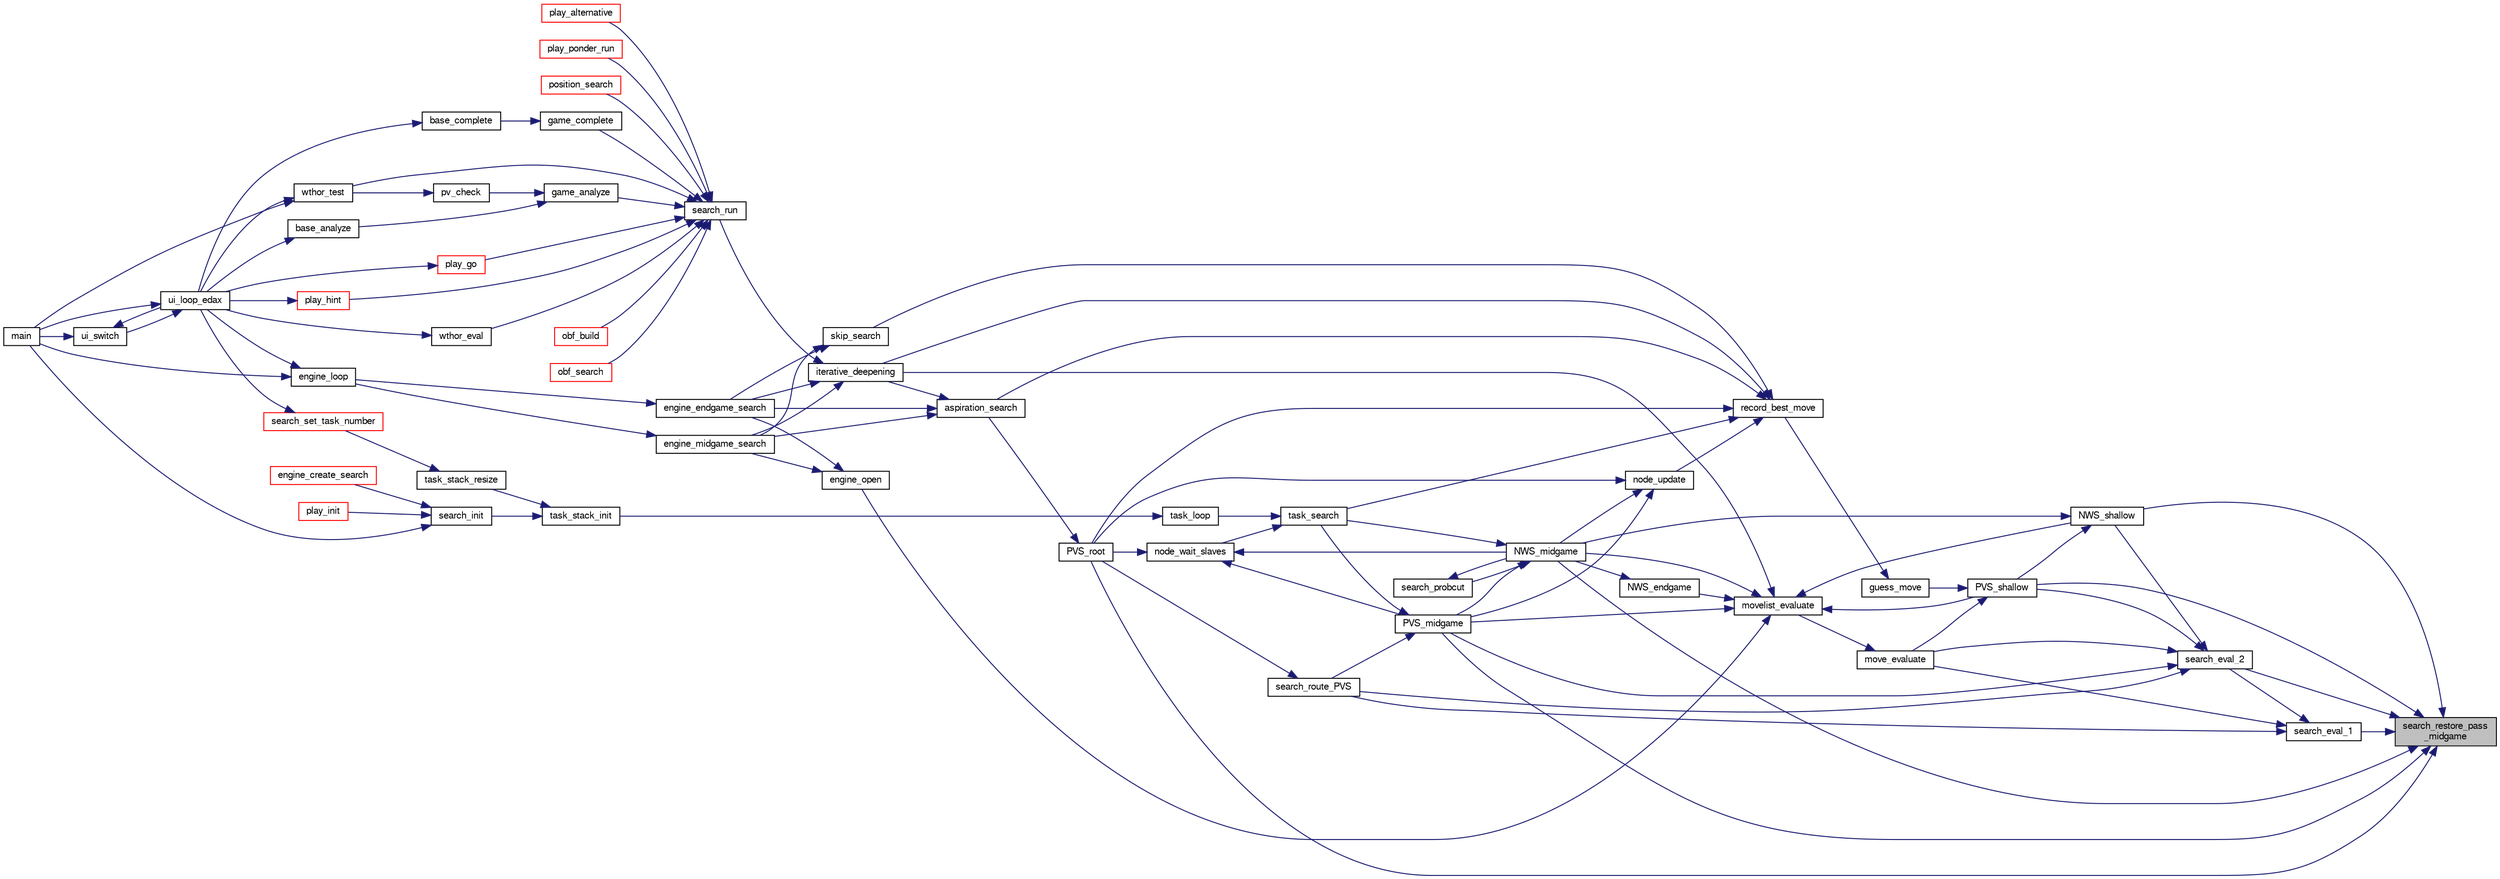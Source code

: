 digraph "search_restore_pass_midgame"
{
 // LATEX_PDF_SIZE
  bgcolor="transparent";
  edge [fontname="FreeSans",fontsize="10",labelfontname="FreeSans",labelfontsize="10"];
  node [fontname="FreeSans",fontsize="10",shape=record];
  rankdir="RL";
  Node1 [label="search_restore_pass\l_midgame",height=0.2,width=0.4,color="black", fillcolor="grey75", style="filled", fontcolor="black",tooltip="Update the search state after a passing move."];
  Node1 -> Node2 [dir="back",color="midnightblue",fontsize="10",style="solid",fontname="FreeSans"];
  Node2 [label="NWS_midgame",height=0.2,width=0.4,color="black",URL="$midgame_8c.html#a124e89d53abb00ee28a9f3135b5682dc",tooltip="Evaluate a midgame position with a Null Window Search algorithm."];
  Node2 -> Node3 [dir="back",color="midnightblue",fontsize="10",style="solid",fontname="FreeSans"];
  Node3 [label="PVS_midgame",height=0.2,width=0.4,color="black",URL="$midgame_8c.html#a356424012da8237d13afb64450c0fb33",tooltip="Evaluate a position with a deep Principal Variation Search algorithm."];
  Node3 -> Node4 [dir="back",color="midnightblue",fontsize="10",style="solid",fontname="FreeSans"];
  Node4 [label="search_route_PVS",height=0.2,width=0.4,color="black",URL="$root_8c.html#ab2e5830644a88819b823d90fd9878d4d",tooltip="Reroute the PVS between midgame,endgame or terminal PVS."];
  Node4 -> Node5 [dir="back",color="midnightblue",fontsize="10",style="solid",fontname="FreeSans"];
  Node5 [label="PVS_root",height=0.2,width=0.4,color="black",URL="$root_8c.html#a1367650ce57b9632f862da187074edb7",tooltip="Principal Variation Search algorithm at the root of the tree."];
  Node5 -> Node6 [dir="back",color="midnightblue",fontsize="10",style="solid",fontname="FreeSans"];
  Node6 [label="aspiration_search",height=0.2,width=0.4,color="black",URL="$root_8c.html#ad7e7acc5e26be0248b45eff34678ee3b",tooltip="Aspiration window."];
  Node6 -> Node7 [dir="back",color="midnightblue",fontsize="10",style="solid",fontname="FreeSans"];
  Node7 [label="engine_endgame_search",height=0.2,width=0.4,color="black",URL="$cassio_8c.html#a59118e647ced4f05560b431b30ad73b9",tooltip="Endgame search."];
  Node7 -> Node8 [dir="back",color="midnightblue",fontsize="10",style="solid",fontname="FreeSans"];
  Node8 [label="engine_loop",height=0.2,width=0.4,color="black",URL="$cassio_8c.html#a3c5b977358cdb105de103ac2c2829f01",tooltip="Loop event."];
  Node8 -> Node9 [dir="back",color="midnightblue",fontsize="10",style="solid",fontname="FreeSans"];
  Node9 [label="main",height=0.2,width=0.4,color="black",URL="$main_8c.html#a3c04138a5bfe5d72780bb7e82a18e627",tooltip="edax main function."];
  Node8 -> Node10 [dir="back",color="midnightblue",fontsize="10",style="solid",fontname="FreeSans"];
  Node10 [label="ui_loop_edax",height=0.2,width=0.4,color="black",URL="$edax_8c.html#a2354b96c7688bae32bedb6203d672f50",tooltip="Loop event."];
  Node10 -> Node9 [dir="back",color="midnightblue",fontsize="10",style="solid",fontname="FreeSans"];
  Node10 -> Node11 [dir="back",color="midnightblue",fontsize="10",style="solid",fontname="FreeSans"];
  Node11 [label="ui_switch",height=0.2,width=0.4,color="black",URL="$ui_8c.html#a4234d6b0fd690186ef0ec2fc2eba2d4d",tooltip="Switch between different User Interface."];
  Node11 -> Node9 [dir="back",color="midnightblue",fontsize="10",style="solid",fontname="FreeSans"];
  Node11 -> Node10 [dir="back",color="midnightblue",fontsize="10",style="solid",fontname="FreeSans"];
  Node6 -> Node12 [dir="back",color="midnightblue",fontsize="10",style="solid",fontname="FreeSans"];
  Node12 [label="engine_midgame_search",height=0.2,width=0.4,color="black",URL="$cassio_8c.html#a71ebe2bfb187238a48c94edd82cb3024",tooltip="Midgame search."];
  Node12 -> Node8 [dir="back",color="midnightblue",fontsize="10",style="solid",fontname="FreeSans"];
  Node6 -> Node13 [dir="back",color="midnightblue",fontsize="10",style="solid",fontname="FreeSans"];
  Node13 [label="iterative_deepening",height=0.2,width=0.4,color="black",URL="$root_8c.html#a0e77250a21e5f5d70917a5356c22f5f3",tooltip="Iterative deepening."];
  Node13 -> Node7 [dir="back",color="midnightblue",fontsize="10",style="solid",fontname="FreeSans"];
  Node13 -> Node12 [dir="back",color="midnightblue",fontsize="10",style="solid",fontname="FreeSans"];
  Node13 -> Node14 [dir="back",color="midnightblue",fontsize="10",style="solid",fontname="FreeSans"];
  Node14 [label="search_run",height=0.2,width=0.4,color="black",URL="$root_8c.html#ae8b727693fc7a90e504bd8abec158c84",tooltip="Search the bestmove of a given board."];
  Node14 -> Node15 [dir="back",color="midnightblue",fontsize="10",style="solid",fontname="FreeSans"];
  Node15 [label="game_analyze",height=0.2,width=0.4,color="black",URL="$game_8c.html#a17775ff0efa3d8592bed935dedb31a45",tooltip="Analyze an endgame."];
  Node15 -> Node16 [dir="back",color="midnightblue",fontsize="10",style="solid",fontname="FreeSans"];
  Node16 [label="base_analyze",height=0.2,width=0.4,color="black",URL="$base_8c.html#a130adf3915feeb8dd21edd8c715c220f",tooltip="Base analysis."];
  Node16 -> Node10 [dir="back",color="midnightblue",fontsize="10",style="solid",fontname="FreeSans"];
  Node15 -> Node17 [dir="back",color="midnightblue",fontsize="10",style="solid",fontname="FreeSans"];
  Node17 [label="pv_check",height=0.2,width=0.4,color="black",URL="$base_8c.html#ae5fd96b2c5fc0853715832158d172eb0",tooltip="Verify that a PV does not contain errors."];
  Node17 -> Node18 [dir="back",color="midnightblue",fontsize="10",style="solid",fontname="FreeSans"];
  Node18 [label="wthor_test",height=0.2,width=0.4,color="black",URL="$base_8c.html#acd4aaf9717e79148da6c763b1c022016",tooltip="Test Search with a wthor base."];
  Node18 -> Node9 [dir="back",color="midnightblue",fontsize="10",style="solid",fontname="FreeSans"];
  Node18 -> Node10 [dir="back",color="midnightblue",fontsize="10",style="solid",fontname="FreeSans"];
  Node14 -> Node19 [dir="back",color="midnightblue",fontsize="10",style="solid",fontname="FreeSans"];
  Node19 [label="game_complete",height=0.2,width=0.4,color="black",URL="$game_8c.html#a2478745958cb21430866a4ea503274df",tooltip="Terminate an unfinished game."];
  Node19 -> Node20 [dir="back",color="midnightblue",fontsize="10",style="solid",fontname="FreeSans"];
  Node20 [label="base_complete",height=0.2,width=0.4,color="black",URL="$base_8c.html#a2aaa6c7fc6111edcd85b623bcd217180",tooltip="Base analysis."];
  Node20 -> Node10 [dir="back",color="midnightblue",fontsize="10",style="solid",fontname="FreeSans"];
  Node14 -> Node21 [dir="back",color="midnightblue",fontsize="10",style="solid",fontname="FreeSans"];
  Node21 [label="obf_build",height=0.2,width=0.4,color="red",URL="$obftest_8c.html#a6ed0f135c4cf4021e18eb1a965a72bfa",tooltip="Build an OBF structure."];
  Node14 -> Node23 [dir="back",color="midnightblue",fontsize="10",style="solid",fontname="FreeSans"];
  Node23 [label="obf_search",height=0.2,width=0.4,color="red",URL="$obftest_8c.html#ab9783a5ca8dc9d2b69ed9ae61945bbfb",tooltip="Analyze an OBF structure."];
  Node14 -> Node26 [dir="back",color="midnightblue",fontsize="10",style="solid",fontname="FreeSans"];
  Node26 [label="play_alternative",height=0.2,width=0.4,color="red",URL="$play_8c.html#ab220e1e3acf69015cd2e2b32abbdbaae",tooltip="Seek for the best alternative move."];
  Node14 -> Node28 [dir="back",color="midnightblue",fontsize="10",style="solid",fontname="FreeSans"];
  Node28 [label="play_go",height=0.2,width=0.4,color="red",URL="$play_8c.html#aeba64a0b6660a04cff93da447da3f746",tooltip="Start thinking."];
  Node28 -> Node10 [dir="back",color="midnightblue",fontsize="10",style="solid",fontname="FreeSans"];
  Node14 -> Node38 [dir="back",color="midnightblue",fontsize="10",style="solid",fontname="FreeSans"];
  Node38 [label="play_hint",height=0.2,width=0.4,color="red",URL="$play_8c.html#a331a1824215c3c7be0241fe0e2d4da57",tooltip="Start thinking."];
  Node38 -> Node10 [dir="back",color="midnightblue",fontsize="10",style="solid",fontname="FreeSans"];
  Node14 -> Node39 [dir="back",color="midnightblue",fontsize="10",style="solid",fontname="FreeSans"];
  Node39 [label="play_ponder_run",height=0.2,width=0.4,color="red",URL="$play_8c.html#a6a826d8e8634b46e269daeed05de785c",tooltip="do ponderation."];
  Node14 -> Node43 [dir="back",color="midnightblue",fontsize="10",style="solid",fontname="FreeSans"];
  Node43 [label="position_search",height=0.2,width=0.4,color="red",URL="$book_8c.html#ad3b2686173649c214c8349e5e3da0aca",tooltip="Evaluate a position."];
  Node14 -> Node68 [dir="back",color="midnightblue",fontsize="10",style="solid",fontname="FreeSans"];
  Node68 [label="wthor_eval",height=0.2,width=0.4,color="black",URL="$base_8c.html#a86b72b1d7f3ee47ec62cbb618546ec70",tooltip="Test Eval with a wthor base."];
  Node68 -> Node10 [dir="back",color="midnightblue",fontsize="10",style="solid",fontname="FreeSans"];
  Node14 -> Node18 [dir="back",color="midnightblue",fontsize="10",style="solid",fontname="FreeSans"];
  Node3 -> Node69 [dir="back",color="midnightblue",fontsize="10",style="solid",fontname="FreeSans"];
  Node69 [label="task_search",height=0.2,width=0.4,color="black",URL="$ybwc_8c.html#aaa4fc1461e78cd5569318f9e19399e50",tooltip="A parallel search within a Task structure."];
  Node69 -> Node70 [dir="back",color="midnightblue",fontsize="10",style="solid",fontname="FreeSans"];
  Node70 [label="node_wait_slaves",height=0.2,width=0.4,color="black",URL="$ybwc_8c.html#a6cab65bf7dade2f8653a2e3276b89c78",tooltip="Wait for slaves termination."];
  Node70 -> Node2 [dir="back",color="midnightblue",fontsize="10",style="solid",fontname="FreeSans"];
  Node70 -> Node3 [dir="back",color="midnightblue",fontsize="10",style="solid",fontname="FreeSans"];
  Node70 -> Node5 [dir="back",color="midnightblue",fontsize="10",style="solid",fontname="FreeSans"];
  Node69 -> Node71 [dir="back",color="midnightblue",fontsize="10",style="solid",fontname="FreeSans"];
  Node71 [label="task_loop",height=0.2,width=0.4,color="black",URL="$ybwc_8c.html#a6b16943d9461c507b37a3228768e840d",tooltip="The main loop runned by a task."];
  Node71 -> Node72 [dir="back",color="midnightblue",fontsize="10",style="solid",fontname="FreeSans"];
  Node72 [label="task_stack_init",height=0.2,width=0.4,color="black",URL="$ybwc_8c.html#a9cb14f779a1d8a9e62b7f7acdbd0eebe",tooltip="Initialize the stack of tasks."];
  Node72 -> Node73 [dir="back",color="midnightblue",fontsize="10",style="solid",fontname="FreeSans"];
  Node73 [label="search_init",height=0.2,width=0.4,color="black",URL="$search_8c.html#a1b7d29da171f6927ea8212ee768f37c9",tooltip="Init the main search."];
  Node73 -> Node74 [dir="back",color="midnightblue",fontsize="10",style="solid",fontname="FreeSans"];
  Node74 [label="engine_create_search",height=0.2,width=0.4,color="red",URL="$cassio_8c.html#a11a5cdab7fa3b7498c05a4e9c24301ba",tooltip="Create engine search."];
  Node73 -> Node9 [dir="back",color="midnightblue",fontsize="10",style="solid",fontname="FreeSans"];
  Node73 -> Node76 [dir="back",color="midnightblue",fontsize="10",style="solid",fontname="FreeSans"];
  Node76 [label="play_init",height=0.2,width=0.4,color="red",URL="$play_8c.html#a6d31b5bcf034cd633bd2b93e634db42e",tooltip="Initialization."];
  Node72 -> Node77 [dir="back",color="midnightblue",fontsize="10",style="solid",fontname="FreeSans"];
  Node77 [label="task_stack_resize",height=0.2,width=0.4,color="black",URL="$ybwc_8c.html#a95a724079314f7b0fa62a0d83ad74541",tooltip="Resize the stack of tasks."];
  Node77 -> Node78 [dir="back",color="midnightblue",fontsize="10",style="solid",fontname="FreeSans"];
  Node78 [label="search_set_task_number",height=0.2,width=0.4,color="red",URL="$search_8c.html#a68cd7675b74d22fc78ce88467e02d6ab",tooltip="Change the number of task."];
  Node78 -> Node10 [dir="back",color="midnightblue",fontsize="10",style="solid",fontname="FreeSans"];
  Node2 -> Node79 [dir="back",color="midnightblue",fontsize="10",style="solid",fontname="FreeSans"];
  Node79 [label="search_probcut",height=0.2,width=0.4,color="black",URL="$midgame_8c.html#a232fed82bb28cdcc18d59d1cfecab0f1",tooltip="Probcut."];
  Node79 -> Node2 [dir="back",color="midnightblue",fontsize="10",style="solid",fontname="FreeSans"];
  Node2 -> Node69 [dir="back",color="midnightblue",fontsize="10",style="solid",fontname="FreeSans"];
  Node1 -> Node80 [dir="back",color="midnightblue",fontsize="10",style="solid",fontname="FreeSans"];
  Node80 [label="NWS_shallow",height=0.2,width=0.4,color="black",URL="$midgame_8c.html#af1a84e98330ad790762f316451f36067",tooltip="Evaluate a midgame position with a Null Window Search algorithm."];
  Node80 -> Node2 [dir="back",color="midnightblue",fontsize="10",style="solid",fontname="FreeSans"];
  Node80 -> Node81 [dir="back",color="midnightblue",fontsize="10",style="solid",fontname="FreeSans"];
  Node81 [label="PVS_shallow",height=0.2,width=0.4,color="black",URL="$midgame_8c.html#a3d850972578e626b2a9d566152b681f5",tooltip="Evaluate a midgame position at shallow depth."];
  Node81 -> Node82 [dir="back",color="midnightblue",fontsize="10",style="solid",fontname="FreeSans"];
  Node82 [label="guess_move",height=0.2,width=0.4,color="black",URL="$root_8c.html#a6ac3c5f991e5a6a40a27d0a9e425aaca",tooltip="Guess a move."];
  Node82 -> Node83 [dir="back",color="midnightblue",fontsize="10",style="solid",fontname="FreeSans"];
  Node83 [label="record_best_move",height=0.2,width=0.4,color="black",URL="$root_8c.html#ae557ecf41efe8b033969349603c765e2",tooltip="Record best move."];
  Node83 -> Node6 [dir="back",color="midnightblue",fontsize="10",style="solid",fontname="FreeSans"];
  Node83 -> Node13 [dir="back",color="midnightblue",fontsize="10",style="solid",fontname="FreeSans"];
  Node83 -> Node84 [dir="back",color="midnightblue",fontsize="10",style="solid",fontname="FreeSans"];
  Node84 [label="node_update",height=0.2,width=0.4,color="black",URL="$ybwc_8c.html#aaa3720f7191596fadf637ee6fddc8666",tooltip="Update a node."];
  Node84 -> Node2 [dir="back",color="midnightblue",fontsize="10",style="solid",fontname="FreeSans"];
  Node84 -> Node3 [dir="back",color="midnightblue",fontsize="10",style="solid",fontname="FreeSans"];
  Node84 -> Node5 [dir="back",color="midnightblue",fontsize="10",style="solid",fontname="FreeSans"];
  Node83 -> Node5 [dir="back",color="midnightblue",fontsize="10",style="solid",fontname="FreeSans"];
  Node83 -> Node85 [dir="back",color="midnightblue",fontsize="10",style="solid",fontname="FreeSans"];
  Node85 [label="skip_search",height=0.2,width=0.4,color="black",URL="$cassio_8c.html#a9d4678777a6a7d2828934b2c8f0dc182",tooltip="Check if a search has already been done here."];
  Node85 -> Node7 [dir="back",color="midnightblue",fontsize="10",style="solid",fontname="FreeSans"];
  Node85 -> Node12 [dir="back",color="midnightblue",fontsize="10",style="solid",fontname="FreeSans"];
  Node83 -> Node69 [dir="back",color="midnightblue",fontsize="10",style="solid",fontname="FreeSans"];
  Node81 -> Node86 [dir="back",color="midnightblue",fontsize="10",style="solid",fontname="FreeSans"];
  Node86 [label="move_evaluate",height=0.2,width=0.4,color="black",URL="$move_8c.html#a57eefc66553dd853ba6a21d3d6abb3e0",tooltip="Evaluate a list of move."];
  Node86 -> Node87 [dir="back",color="midnightblue",fontsize="10",style="solid",fontname="FreeSans"];
  Node87 [label="movelist_evaluate",height=0.2,width=0.4,color="black",URL="$move_8c.html#a9b4b1c7be1b237198713f0355f60fe28",tooltip="Evaluate a list of move in order to sort it."];
  Node87 -> Node88 [dir="back",color="midnightblue",fontsize="10",style="solid",fontname="FreeSans"];
  Node88 [label="engine_open",height=0.2,width=0.4,color="black",URL="$cassio_8c.html#a9ff171085ccae4be6241cd583028adcf",tooltip="Open search engine."];
  Node88 -> Node7 [dir="back",color="midnightblue",fontsize="10",style="solid",fontname="FreeSans"];
  Node88 -> Node12 [dir="back",color="midnightblue",fontsize="10",style="solid",fontname="FreeSans"];
  Node87 -> Node13 [dir="back",color="midnightblue",fontsize="10",style="solid",fontname="FreeSans"];
  Node87 -> Node89 [dir="back",color="midnightblue",fontsize="10",style="solid",fontname="FreeSans"];
  Node89 [label="NWS_endgame",height=0.2,width=0.4,color="black",URL="$endgame_8c.html#a3a2fd5b24cddcf17f9b29921bbf9ec57",tooltip="Evaluate an endgame position with a Null Window Search algorithm."];
  Node89 -> Node2 [dir="back",color="midnightblue",fontsize="10",style="solid",fontname="FreeSans"];
  Node87 -> Node2 [dir="back",color="midnightblue",fontsize="10",style="solid",fontname="FreeSans"];
  Node87 -> Node80 [dir="back",color="midnightblue",fontsize="10",style="solid",fontname="FreeSans"];
  Node87 -> Node3 [dir="back",color="midnightblue",fontsize="10",style="solid",fontname="FreeSans"];
  Node87 -> Node81 [dir="back",color="midnightblue",fontsize="10",style="solid",fontname="FreeSans"];
  Node1 -> Node3 [dir="back",color="midnightblue",fontsize="10",style="solid",fontname="FreeSans"];
  Node1 -> Node5 [dir="back",color="midnightblue",fontsize="10",style="solid",fontname="FreeSans"];
  Node1 -> Node81 [dir="back",color="midnightblue",fontsize="10",style="solid",fontname="FreeSans"];
  Node1 -> Node90 [dir="back",color="midnightblue",fontsize="10",style="solid",fontname="FreeSans"];
  Node90 [label="search_eval_1",height=0.2,width=0.4,color="black",URL="$midgame_8c.html#ae085ffe39e7d27dc023bb239e057366f",tooltip="Evaluate a position at depth 1."];
  Node90 -> Node86 [dir="back",color="midnightblue",fontsize="10",style="solid",fontname="FreeSans"];
  Node90 -> Node91 [dir="back",color="midnightblue",fontsize="10",style="solid",fontname="FreeSans"];
  Node91 [label="search_eval_2",height=0.2,width=0.4,color="black",URL="$midgame_8c.html#a0092a1393b937f326dfa91ff24c7f72a",tooltip="Evaluate a position at depth 2."];
  Node91 -> Node86 [dir="back",color="midnightblue",fontsize="10",style="solid",fontname="FreeSans"];
  Node91 -> Node80 [dir="back",color="midnightblue",fontsize="10",style="solid",fontname="FreeSans"];
  Node91 -> Node3 [dir="back",color="midnightblue",fontsize="10",style="solid",fontname="FreeSans"];
  Node91 -> Node81 [dir="back",color="midnightblue",fontsize="10",style="solid",fontname="FreeSans"];
  Node91 -> Node4 [dir="back",color="midnightblue",fontsize="10",style="solid",fontname="FreeSans"];
  Node90 -> Node4 [dir="back",color="midnightblue",fontsize="10",style="solid",fontname="FreeSans"];
  Node1 -> Node91 [dir="back",color="midnightblue",fontsize="10",style="solid",fontname="FreeSans"];
}
